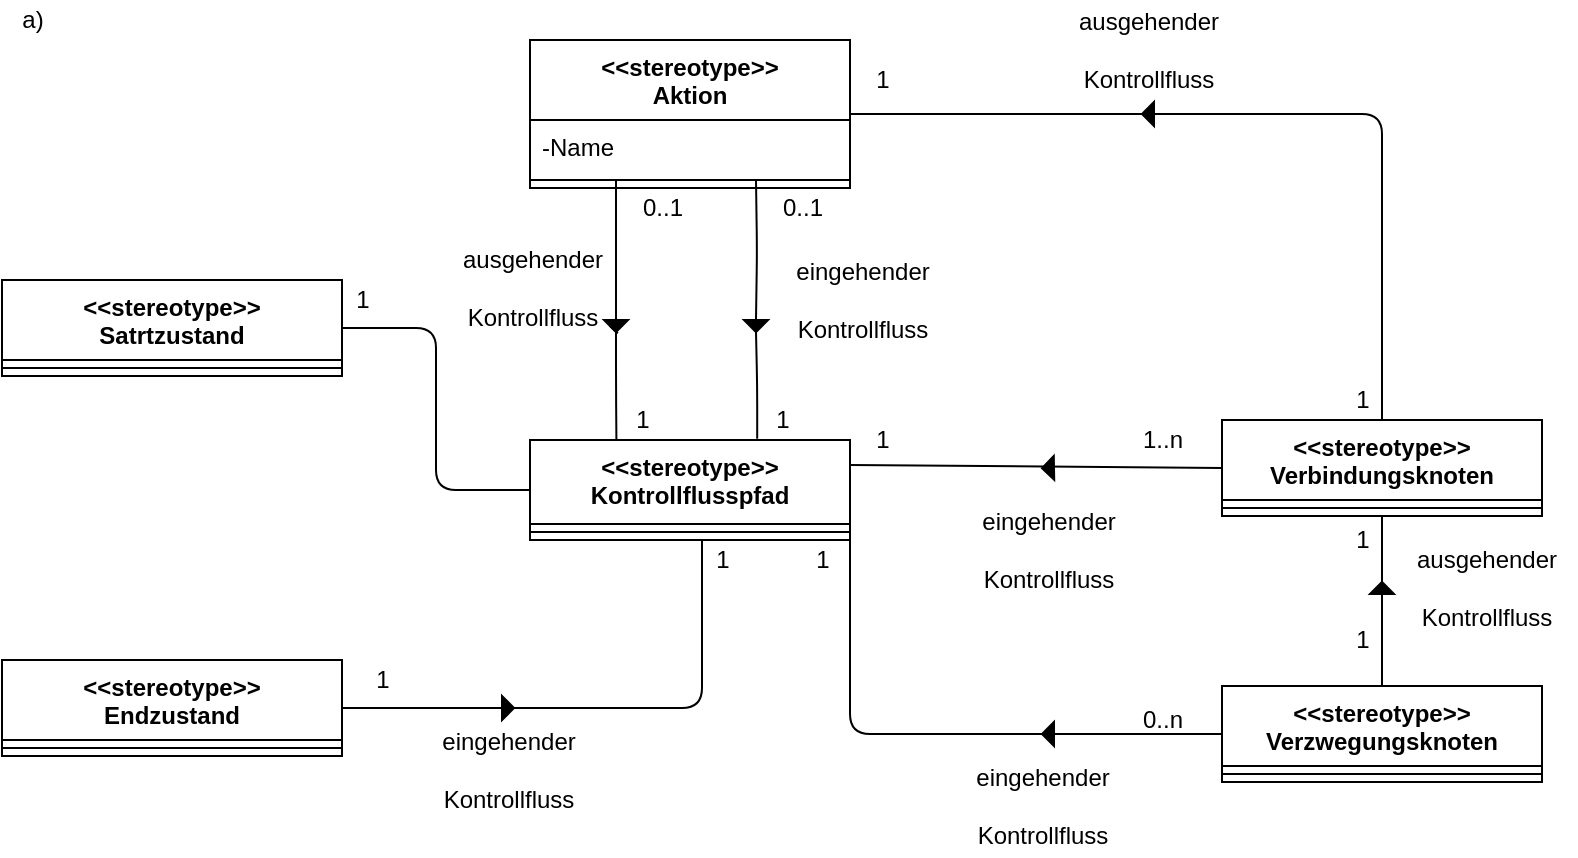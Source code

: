 <mxfile>
    <diagram id="yCre9cs7YUbaj9TeL5d_" name="Seite-1">
        <mxGraphModel dx="864" dy="545" grid="1" gridSize="10" guides="1" tooltips="1" connect="1" arrows="1" fold="1" page="1" pageScale="1" pageWidth="827" pageHeight="1169" math="0" shadow="0">
            <root>
                <mxCell id="gqH6trvdXK7VxGjcqmIb-0"/>
                <mxCell id="gqH6trvdXK7VxGjcqmIb-1" parent="gqH6trvdXK7VxGjcqmIb-0"/>
                <mxCell id="gqH6trvdXK7VxGjcqmIb-2" style="edgeStyle=orthogonalEdgeStyle;html=1;exitX=1;exitY=0.5;exitDx=0;exitDy=0;entryX=0;entryY=0.5;entryDx=0;entryDy=0;endArrow=none;endFill=0;" parent="gqH6trvdXK7VxGjcqmIb-1" source="gqH6trvdXK7VxGjcqmIb-3" target="gqH6trvdXK7VxGjcqmIb-10" edge="1">
                    <mxGeometry relative="1" as="geometry"/>
                </mxCell>
                <mxCell id="gqH6trvdXK7VxGjcqmIb-3" value="&lt;&lt;stereotype&gt;&gt;&#10;Satrtzustand" style="swimlane;fontStyle=1;align=center;verticalAlign=top;childLayout=stackLayout;horizontal=1;startSize=40;horizontalStack=0;resizeParent=1;resizeParentMax=0;resizeLast=0;collapsible=1;marginBottom=0;" parent="gqH6trvdXK7VxGjcqmIb-1" vertex="1">
                    <mxGeometry x="40" y="250" width="170" height="48" as="geometry"/>
                </mxCell>
                <mxCell id="gqH6trvdXK7VxGjcqmIb-4" value="" style="line;strokeWidth=1;fillColor=none;align=left;verticalAlign=middle;spacingTop=-1;spacingLeft=3;spacingRight=3;rotatable=0;labelPosition=right;points=[];portConstraint=eastwest;" parent="gqH6trvdXK7VxGjcqmIb-3" vertex="1">
                    <mxGeometry y="40" width="170" height="8" as="geometry"/>
                </mxCell>
                <mxCell id="gqH6trvdXK7VxGjcqmIb-5" style="edgeStyle=orthogonalEdgeStyle;html=1;exitX=1;exitY=0.5;exitDx=0;exitDy=0;entryX=0;entryY=0.5;entryDx=0;entryDy=0;endArrow=none;endFill=0;" parent="gqH6trvdXK7VxGjcqmIb-1" source="gqH6trvdXK7VxGjcqmIb-6" target="gqH6trvdXK7VxGjcqmIb-28" edge="1">
                    <mxGeometry relative="1" as="geometry"/>
                </mxCell>
                <mxCell id="gqH6trvdXK7VxGjcqmIb-6" value="&lt;&lt;stereotype&gt;&gt;&#10;Endzustand" style="swimlane;fontStyle=1;align=center;verticalAlign=top;childLayout=stackLayout;horizontal=1;startSize=40;horizontalStack=0;resizeParent=1;resizeParentMax=0;resizeLast=0;collapsible=1;marginBottom=0;" parent="gqH6trvdXK7VxGjcqmIb-1" vertex="1">
                    <mxGeometry x="40" y="440" width="170" height="48" as="geometry"/>
                </mxCell>
                <mxCell id="gqH6trvdXK7VxGjcqmIb-7" value="" style="line;strokeWidth=1;fillColor=none;align=left;verticalAlign=middle;spacingTop=-1;spacingLeft=3;spacingRight=3;rotatable=0;labelPosition=right;points=[];portConstraint=eastwest;" parent="gqH6trvdXK7VxGjcqmIb-6" vertex="1">
                    <mxGeometry y="40" width="170" height="8" as="geometry"/>
                </mxCell>
                <mxCell id="gqH6trvdXK7VxGjcqmIb-8" style="edgeStyle=orthogonalEdgeStyle;html=1;exitX=0.71;exitY=-0.012;exitDx=0;exitDy=0;entryX=1;entryY=0.5;entryDx=0;entryDy=0;endArrow=none;endFill=0;exitPerimeter=0;" parent="gqH6trvdXK7VxGjcqmIb-1" source="gqH6trvdXK7VxGjcqmIb-10" target="gqH6trvdXK7VxGjcqmIb-22" edge="1">
                    <mxGeometry relative="1" as="geometry"/>
                </mxCell>
                <mxCell id="gqH6trvdXK7VxGjcqmIb-9" style="edgeStyle=orthogonalEdgeStyle;html=1;entryX=1;entryY=0.5;entryDx=0;entryDy=0;endArrow=none;endFill=0;" parent="gqH6trvdXK7VxGjcqmIb-1" source="gqH6trvdXK7VxGjcqmIb-10" target="gqH6trvdXK7VxGjcqmIb-28" edge="1">
                    <mxGeometry relative="1" as="geometry">
                        <Array as="points">
                            <mxPoint x="390" y="464"/>
                        </Array>
                    </mxGeometry>
                </mxCell>
                <mxCell id="gqH6trvdXK7VxGjcqmIb-10" value="&lt;&lt;stereotype&gt;&gt;&#10;Kontrollflusspfad" style="swimlane;fontStyle=1;align=center;verticalAlign=top;childLayout=stackLayout;horizontal=1;startSize=42;horizontalStack=0;resizeParent=1;resizeParentMax=0;resizeLast=0;collapsible=1;marginBottom=0;" parent="gqH6trvdXK7VxGjcqmIb-1" vertex="1">
                    <mxGeometry x="304" y="330" width="160" height="50" as="geometry"/>
                </mxCell>
                <mxCell id="gqH6trvdXK7VxGjcqmIb-11" value="" style="line;strokeWidth=1;fillColor=none;align=left;verticalAlign=middle;spacingTop=-1;spacingLeft=3;spacingRight=3;rotatable=0;labelPosition=right;points=[];portConstraint=eastwest;" parent="gqH6trvdXK7VxGjcqmIb-10" vertex="1">
                    <mxGeometry y="42" width="160" height="8" as="geometry"/>
                </mxCell>
                <mxCell id="gqH6trvdXK7VxGjcqmIb-12" style="edgeStyle=orthogonalEdgeStyle;html=1;entryX=0;entryY=0.5;entryDx=0;entryDy=0;endArrow=none;endFill=0;" parent="gqH6trvdXK7VxGjcqmIb-1" target="gqH6trvdXK7VxGjcqmIb-22" edge="1">
                    <mxGeometry relative="1" as="geometry">
                        <mxPoint x="417" y="200" as="sourcePoint"/>
                    </mxGeometry>
                </mxCell>
                <mxCell id="gqH6trvdXK7VxGjcqmIb-13" value="&lt;&lt;stereotype&gt;&gt;&#10;Aktion" style="swimlane;fontStyle=1;align=center;verticalAlign=top;childLayout=stackLayout;horizontal=1;startSize=40;horizontalStack=0;resizeParent=1;resizeParentMax=0;resizeLast=0;collapsible=1;marginBottom=0;" parent="gqH6trvdXK7VxGjcqmIb-1" vertex="1">
                    <mxGeometry x="304" y="130" width="160" height="74" as="geometry"/>
                </mxCell>
                <mxCell id="gqH6trvdXK7VxGjcqmIb-14" value="-Name" style="text;strokeColor=none;fillColor=none;align=left;verticalAlign=top;spacingLeft=4;spacingRight=4;overflow=hidden;rotatable=0;points=[[0,0.5],[1,0.5]];portConstraint=eastwest;" parent="gqH6trvdXK7VxGjcqmIb-13" vertex="1">
                    <mxGeometry y="40" width="160" height="26" as="geometry"/>
                </mxCell>
                <mxCell id="gqH6trvdXK7VxGjcqmIb-15" value="" style="line;strokeWidth=1;fillColor=none;align=left;verticalAlign=middle;spacingTop=-1;spacingLeft=3;spacingRight=3;rotatable=0;labelPosition=right;points=[];portConstraint=eastwest;" parent="gqH6trvdXK7VxGjcqmIb-13" vertex="1">
                    <mxGeometry y="66" width="160" height="8" as="geometry"/>
                </mxCell>
                <mxCell id="DpY1jD6nFn3hHSnzRTHS-2" style="edgeStyle=orthogonalEdgeStyle;html=1;exitX=1;exitY=0.5;exitDx=0;exitDy=0;entryX=0.27;entryY=-0.007;entryDx=0;entryDy=0;entryPerimeter=0;endArrow=none;endFill=0;" parent="gqH6trvdXK7VxGjcqmIb-1" source="gqH6trvdXK7VxGjcqmIb-17" target="gqH6trvdXK7VxGjcqmIb-10" edge="1">
                    <mxGeometry relative="1" as="geometry"/>
                </mxCell>
                <mxCell id="DpY1jD6nFn3hHSnzRTHS-3" style="edgeStyle=orthogonalEdgeStyle;html=1;endArrow=none;endFill=0;" parent="gqH6trvdXK7VxGjcqmIb-1" source="gqH6trvdXK7VxGjcqmIb-17" edge="1">
                    <mxGeometry relative="1" as="geometry">
                        <mxPoint x="347.0" y="200" as="targetPoint"/>
                    </mxGeometry>
                </mxCell>
                <mxCell id="gqH6trvdXK7VxGjcqmIb-17" value="" style="triangle;aspect=fixed;fillColor=#000000;rotation=90;" parent="gqH6trvdXK7VxGjcqmIb-1" vertex="1">
                    <mxGeometry x="344" y="267" width="6" height="12" as="geometry"/>
                </mxCell>
                <mxCell id="gqH6trvdXK7VxGjcqmIb-19" style="edgeStyle=orthogonalEdgeStyle;html=1;exitX=0.5;exitY=1;exitDx=0;exitDy=0;entryX=1.1;entryY=0.422;entryDx=0;entryDy=0;entryPerimeter=0;endArrow=none;endFill=0;" parent="gqH6trvdXK7VxGjcqmIb-1" source="gqH6trvdXK7VxGjcqmIb-17" target="gqH6trvdXK7VxGjcqmIb-17" edge="1">
                    <mxGeometry relative="1" as="geometry"/>
                </mxCell>
                <mxCell id="gqH6trvdXK7VxGjcqmIb-20" value="ausgehender&lt;br/&gt;&lt;br&gt;Kontrollfluss" style="text;html=1;align=center;verticalAlign=middle;resizable=0;points=[];autosize=1;strokeColor=none;fillColor=none;" parent="gqH6trvdXK7VxGjcqmIb-1" vertex="1">
                    <mxGeometry x="260" y="229" width="90" height="50" as="geometry"/>
                </mxCell>
                <mxCell id="gqH6trvdXK7VxGjcqmIb-21" value="0..1" style="text;html=1;align=center;verticalAlign=middle;resizable=0;points=[];autosize=1;strokeColor=none;fillColor=none;" parent="gqH6trvdXK7VxGjcqmIb-1" vertex="1">
                    <mxGeometry x="350" y="204" width="40" height="20" as="geometry"/>
                </mxCell>
                <mxCell id="gqH6trvdXK7VxGjcqmIb-22" value="" style="triangle;aspect=fixed;fillColor=#000000;rotation=90;" parent="gqH6trvdXK7VxGjcqmIb-1" vertex="1">
                    <mxGeometry x="414" y="267" width="6" height="12" as="geometry"/>
                </mxCell>
                <mxCell id="gqH6trvdXK7VxGjcqmIb-23" value="eingehender&lt;br/&gt;&lt;br&gt;Kontrollfluss" style="text;html=1;align=center;verticalAlign=middle;resizable=0;points=[];autosize=1;strokeColor=none;fillColor=none;" parent="gqH6trvdXK7VxGjcqmIb-1" vertex="1">
                    <mxGeometry x="430" y="235" width="80" height="50" as="geometry"/>
                </mxCell>
                <mxCell id="gqH6trvdXK7VxGjcqmIb-24" value="1" style="text;html=1;align=center;verticalAlign=middle;resizable=0;points=[];autosize=1;strokeColor=none;fillColor=none;" parent="gqH6trvdXK7VxGjcqmIb-1" vertex="1">
                    <mxGeometry x="420" y="310" width="20" height="20" as="geometry"/>
                </mxCell>
                <mxCell id="gqH6trvdXK7VxGjcqmIb-25" value="1" style="text;html=1;align=center;verticalAlign=middle;resizable=0;points=[];autosize=1;strokeColor=none;fillColor=none;" parent="gqH6trvdXK7VxGjcqmIb-1" vertex="1">
                    <mxGeometry x="350" y="310" width="20" height="20" as="geometry"/>
                </mxCell>
                <mxCell id="gqH6trvdXK7VxGjcqmIb-26" value="0..1" style="text;html=1;align=center;verticalAlign=middle;resizable=0;points=[];autosize=1;strokeColor=none;fillColor=none;" parent="gqH6trvdXK7VxGjcqmIb-1" vertex="1">
                    <mxGeometry x="420" y="204" width="40" height="20" as="geometry"/>
                </mxCell>
                <mxCell id="gqH6trvdXK7VxGjcqmIb-27" value="1" style="text;html=1;align=center;verticalAlign=middle;resizable=0;points=[];autosize=1;strokeColor=none;fillColor=none;" parent="gqH6trvdXK7VxGjcqmIb-1" vertex="1">
                    <mxGeometry x="390" y="380" width="20" height="20" as="geometry"/>
                </mxCell>
                <mxCell id="gqH6trvdXK7VxGjcqmIb-28" value="" style="triangle;aspect=fixed;fillColor=#000000;" parent="gqH6trvdXK7VxGjcqmIb-1" vertex="1">
                    <mxGeometry x="290" y="458" width="6" height="12" as="geometry"/>
                </mxCell>
                <mxCell id="gqH6trvdXK7VxGjcqmIb-29" value="eingehender&lt;br/&gt;&lt;br&gt;Kontrollfluss" style="text;html=1;align=center;verticalAlign=middle;resizable=0;points=[];autosize=1;strokeColor=none;fillColor=none;" parent="gqH6trvdXK7VxGjcqmIb-1" vertex="1">
                    <mxGeometry x="253" y="470" width="80" height="50" as="geometry"/>
                </mxCell>
                <mxCell id="gqH6trvdXK7VxGjcqmIb-30" value="1" style="text;html=1;align=center;verticalAlign=middle;resizable=0;points=[];autosize=1;strokeColor=none;fillColor=none;" parent="gqH6trvdXK7VxGjcqmIb-1" vertex="1">
                    <mxGeometry x="220" y="440" width="20" height="20" as="geometry"/>
                </mxCell>
                <mxCell id="gqH6trvdXK7VxGjcqmIb-31" value="1" style="text;html=1;align=center;verticalAlign=middle;resizable=0;points=[];autosize=1;strokeColor=none;fillColor=none;" parent="gqH6trvdXK7VxGjcqmIb-1" vertex="1">
                    <mxGeometry x="210" y="250" width="20" height="20" as="geometry"/>
                </mxCell>
                <mxCell id="DpY1jD6nFn3hHSnzRTHS-0" value="a)" style="text;html=1;align=center;verticalAlign=middle;resizable=0;points=[];autosize=1;strokeColor=none;fillColor=none;" parent="gqH6trvdXK7VxGjcqmIb-1" vertex="1">
                    <mxGeometry x="40" y="110" width="30" height="20" as="geometry"/>
                </mxCell>
                <mxCell id="Y_ohE0jeKaLU0sp7-3vk-4" style="edgeStyle=none;html=1;exitX=0.5;exitY=0;exitDx=0;exitDy=0;entryX=1;entryY=0.5;entryDx=0;entryDy=0;endArrow=none;endFill=0;" parent="gqH6trvdXK7VxGjcqmIb-1" source="DpY1jD6nFn3hHSnzRTHS-4" target="gqH6trvdXK7VxGjcqmIb-13" edge="1">
                    <mxGeometry relative="1" as="geometry">
                        <Array as="points">
                            <mxPoint x="730" y="167"/>
                        </Array>
                    </mxGeometry>
                </mxCell>
                <mxCell id="Y_ohE0jeKaLU0sp7-3vk-6" style="edgeStyle=none;html=1;exitX=0;exitY=0.5;exitDx=0;exitDy=0;entryX=1;entryY=0.25;entryDx=0;entryDy=0;endArrow=none;endFill=0;" parent="gqH6trvdXK7VxGjcqmIb-1" source="DpY1jD6nFn3hHSnzRTHS-4" target="gqH6trvdXK7VxGjcqmIb-10" edge="1">
                    <mxGeometry relative="1" as="geometry"/>
                </mxCell>
                <mxCell id="DpY1jD6nFn3hHSnzRTHS-4" value="&lt;&lt;stereotype&gt;&gt;&#10;Verbindungsknoten" style="swimlane;fontStyle=1;align=center;verticalAlign=top;childLayout=stackLayout;horizontal=1;startSize=40;horizontalStack=0;resizeParent=1;resizeParentMax=0;resizeLast=0;collapsible=1;marginBottom=0;" parent="gqH6trvdXK7VxGjcqmIb-1" vertex="1">
                    <mxGeometry x="650" y="320" width="160" height="48" as="geometry"/>
                </mxCell>
                <mxCell id="DpY1jD6nFn3hHSnzRTHS-6" value="" style="line;strokeWidth=1;fillColor=none;align=left;verticalAlign=middle;spacingTop=-1;spacingLeft=3;spacingRight=3;rotatable=0;labelPosition=right;points=[];portConstraint=eastwest;" parent="DpY1jD6nFn3hHSnzRTHS-4" vertex="1">
                    <mxGeometry y="40" width="160" height="8" as="geometry"/>
                </mxCell>
                <mxCell id="Y_ohE0jeKaLU0sp7-3vk-7" style="edgeStyle=none;html=1;exitX=0.5;exitY=0;exitDx=0;exitDy=0;entryX=0.5;entryY=1;entryDx=0;entryDy=0;endArrow=none;endFill=0;" parent="gqH6trvdXK7VxGjcqmIb-1" source="DpY1jD6nFn3hHSnzRTHS-7" target="DpY1jD6nFn3hHSnzRTHS-4" edge="1">
                    <mxGeometry relative="1" as="geometry"/>
                </mxCell>
                <mxCell id="DpY1jD6nFn3hHSnzRTHS-7" value="&lt;&lt;stereotype&gt;&gt;&#10;Verzwegungsknoten" style="swimlane;fontStyle=1;align=center;verticalAlign=top;childLayout=stackLayout;horizontal=1;startSize=40;horizontalStack=0;resizeParent=1;resizeParentMax=0;resizeLast=0;collapsible=1;marginBottom=0;" parent="gqH6trvdXK7VxGjcqmIb-1" vertex="1">
                    <mxGeometry x="650" y="453" width="160" height="48" as="geometry"/>
                </mxCell>
                <mxCell id="DpY1jD6nFn3hHSnzRTHS-9" value="" style="line;strokeWidth=1;fillColor=none;align=left;verticalAlign=middle;spacingTop=-1;spacingLeft=3;spacingRight=3;rotatable=0;labelPosition=right;points=[];portConstraint=eastwest;" parent="DpY1jD6nFn3hHSnzRTHS-7" vertex="1">
                    <mxGeometry y="40" width="160" height="8" as="geometry"/>
                </mxCell>
                <mxCell id="9" style="edgeStyle=none;html=1;entryX=1;entryY=1;entryDx=0;entryDy=0;endArrow=none;endFill=0;" edge="1" parent="gqH6trvdXK7VxGjcqmIb-1" source="Y_ohE0jeKaLU0sp7-3vk-14" target="gqH6trvdXK7VxGjcqmIb-10">
                    <mxGeometry relative="1" as="geometry">
                        <Array as="points">
                            <mxPoint x="464" y="477"/>
                        </Array>
                    </mxGeometry>
                </mxCell>
                <mxCell id="10" style="edgeStyle=none;html=1;entryX=0;entryY=0.5;entryDx=0;entryDy=0;endArrow=none;endFill=0;" edge="1" parent="gqH6trvdXK7VxGjcqmIb-1" source="Y_ohE0jeKaLU0sp7-3vk-14" target="DpY1jD6nFn3hHSnzRTHS-7">
                    <mxGeometry relative="1" as="geometry"/>
                </mxCell>
                <mxCell id="Y_ohE0jeKaLU0sp7-3vk-14" value="" style="triangle;aspect=fixed;fillColor=#000000;rotation=-180;" parent="gqH6trvdXK7VxGjcqmIb-1" vertex="1">
                    <mxGeometry x="560" y="471" width="6" height="12" as="geometry"/>
                </mxCell>
                <mxCell id="Y_ohE0jeKaLU0sp7-3vk-18" value="eingehender&lt;br/&gt;&lt;br&gt;Kontrollfluss" style="text;html=1;align=center;verticalAlign=middle;resizable=0;points=[];autosize=1;strokeColor=none;fillColor=none;" parent="gqH6trvdXK7VxGjcqmIb-1" vertex="1">
                    <mxGeometry x="520" y="488" width="80" height="50" as="geometry"/>
                </mxCell>
                <mxCell id="Y_ohE0jeKaLU0sp7-3vk-19" value="" style="triangle;aspect=fixed;fillColor=#000000;rotation=-90;" parent="gqH6trvdXK7VxGjcqmIb-1" vertex="1">
                    <mxGeometry x="727" y="398" width="6" height="12" as="geometry"/>
                </mxCell>
                <mxCell id="Y_ohE0jeKaLU0sp7-3vk-22" value="ausgehender&lt;br/&gt;&lt;br&gt;Kontrollfluss" style="text;html=1;align=center;verticalAlign=middle;resizable=0;points=[];autosize=1;strokeColor=none;fillColor=none;" parent="gqH6trvdXK7VxGjcqmIb-1" vertex="1">
                    <mxGeometry x="737" y="379" width="90" height="50" as="geometry"/>
                </mxCell>
                <mxCell id="Y_ohE0jeKaLU0sp7-3vk-23" value="" style="triangle;aspect=fixed;fillColor=#000000;rotation=-180;" parent="gqH6trvdXK7VxGjcqmIb-1" vertex="1">
                    <mxGeometry x="610" y="161" width="6" height="12" as="geometry"/>
                </mxCell>
                <mxCell id="Y_ohE0jeKaLU0sp7-3vk-25" value="eingehender&lt;br/&gt;&lt;br&gt;Kontrollfluss" style="text;html=1;align=center;verticalAlign=middle;resizable=0;points=[];autosize=1;strokeColor=none;fillColor=none;" parent="gqH6trvdXK7VxGjcqmIb-1" vertex="1">
                    <mxGeometry x="523" y="360" width="80" height="50" as="geometry"/>
                </mxCell>
                <mxCell id="Y_ohE0jeKaLU0sp7-3vk-27" value="" style="triangle;aspect=fixed;fillColor=#000000;rotation=-181;" parent="gqH6trvdXK7VxGjcqmIb-1" vertex="1">
                    <mxGeometry x="560" y="338" width="6" height="12" as="geometry"/>
                </mxCell>
                <mxCell id="Y_ohE0jeKaLU0sp7-3vk-28" value="ausgehender&lt;br/&gt;&lt;br&gt;Kontrollfluss" style="text;html=1;align=center;verticalAlign=middle;resizable=0;points=[];autosize=1;strokeColor=none;fillColor=none;" parent="gqH6trvdXK7VxGjcqmIb-1" vertex="1">
                    <mxGeometry x="568" y="110" width="90" height="50" as="geometry"/>
                </mxCell>
                <mxCell id="0" value="1" style="text;html=1;align=center;verticalAlign=middle;resizable=0;points=[];autosize=1;strokeColor=none;fillColor=none;" vertex="1" parent="gqH6trvdXK7VxGjcqmIb-1">
                    <mxGeometry x="470" y="140" width="20" height="20" as="geometry"/>
                </mxCell>
                <mxCell id="1" value="1" style="text;html=1;align=center;verticalAlign=middle;resizable=0;points=[];autosize=1;strokeColor=none;fillColor=none;" vertex="1" parent="gqH6trvdXK7VxGjcqmIb-1">
                    <mxGeometry x="710" y="300" width="20" height="20" as="geometry"/>
                </mxCell>
                <mxCell id="2" value="1" style="text;html=1;align=center;verticalAlign=middle;resizable=0;points=[];autosize=1;strokeColor=none;fillColor=none;" vertex="1" parent="gqH6trvdXK7VxGjcqmIb-1">
                    <mxGeometry x="710" y="370" width="20" height="20" as="geometry"/>
                </mxCell>
                <mxCell id="3" value="1" style="text;html=1;align=center;verticalAlign=middle;resizable=0;points=[];autosize=1;strokeColor=none;fillColor=none;" vertex="1" parent="gqH6trvdXK7VxGjcqmIb-1">
                    <mxGeometry x="710" y="420" width="20" height="20" as="geometry"/>
                </mxCell>
                <mxCell id="4" value="0..n" style="text;html=1;align=center;verticalAlign=middle;resizable=0;points=[];autosize=1;strokeColor=none;fillColor=none;" vertex="1" parent="gqH6trvdXK7VxGjcqmIb-1">
                    <mxGeometry x="600" y="460" width="40" height="20" as="geometry"/>
                </mxCell>
                <mxCell id="5" value="1" style="text;html=1;align=center;verticalAlign=middle;resizable=0;points=[];autosize=1;strokeColor=none;fillColor=none;" vertex="1" parent="gqH6trvdXK7VxGjcqmIb-1">
                    <mxGeometry x="440" y="380" width="20" height="20" as="geometry"/>
                </mxCell>
                <mxCell id="6" value="1" style="text;html=1;align=center;verticalAlign=middle;resizable=0;points=[];autosize=1;strokeColor=none;fillColor=none;" vertex="1" parent="gqH6trvdXK7VxGjcqmIb-1">
                    <mxGeometry x="470" y="320" width="20" height="20" as="geometry"/>
                </mxCell>
                <mxCell id="7" value="1..n" style="text;html=1;align=center;verticalAlign=middle;resizable=0;points=[];autosize=1;strokeColor=none;fillColor=none;" vertex="1" parent="gqH6trvdXK7VxGjcqmIb-1">
                    <mxGeometry x="600" y="320" width="40" height="20" as="geometry"/>
                </mxCell>
            </root>
        </mxGraphModel>
    </diagram>
    <diagram id="KgSuFZaWL4HGiCK_zL0_" name="Seite-2">
        <mxGraphModel dx="864" dy="545" grid="1" gridSize="10" guides="1" tooltips="1" connect="1" arrows="1" fold="1" page="1" pageScale="1" pageWidth="827" pageHeight="1169" math="0" shadow="0">
            <root>
                <mxCell id="0"/>
                <mxCell id="1" parent="0"/>
                <mxCell id="uo5PhY14mAuvYLFhVyWv-59" style="edgeStyle=orthogonalEdgeStyle;html=1;exitX=1;exitY=0.5;exitDx=0;exitDy=0;entryX=0;entryY=0.5;entryDx=0;entryDy=0;endArrow=none;endFill=0;" parent="1" source="3" target="uo5PhY14mAuvYLFhVyWv-55" edge="1">
                    <mxGeometry relative="1" as="geometry"/>
                </mxCell>
                <mxCell id="3" value="&lt;&lt;stereotype&gt;&gt;&#10;Satrtzustand" style="swimlane;fontStyle=1;align=center;verticalAlign=top;childLayout=stackLayout;horizontal=1;startSize=40;horizontalStack=0;resizeParent=1;resizeParentMax=0;resizeLast=0;collapsible=1;marginBottom=0;" parent="1" vertex="1">
                    <mxGeometry x="70" y="480" width="170" height="48" as="geometry"/>
                </mxCell>
                <mxCell id="5" value="" style="line;strokeWidth=1;fillColor=none;align=left;verticalAlign=middle;spacingTop=-1;spacingLeft=3;spacingRight=3;rotatable=0;labelPosition=right;points=[];portConstraint=eastwest;" parent="3" vertex="1">
                    <mxGeometry y="40" width="170" height="8" as="geometry"/>
                </mxCell>
                <mxCell id="50" style="edgeStyle=orthogonalEdgeStyle;html=1;exitX=0;exitY=0.5;exitDx=0;exitDy=0;entryX=1;entryY=0.5;entryDx=0;entryDy=0;endArrow=classic;endFill=1;" parent="1" source="47" target="8" edge="1">
                    <mxGeometry relative="1" as="geometry"/>
                </mxCell>
                <mxCell id="8" value="&lt;&lt;stereotype&gt;&gt;&#10;Endzustand" style="swimlane;fontStyle=1;align=center;verticalAlign=top;childLayout=stackLayout;horizontal=1;startSize=40;horizontalStack=0;resizeParent=1;resizeParentMax=0;resizeLast=0;collapsible=1;marginBottom=0;" parent="1" vertex="1">
                    <mxGeometry x="70" y="670" width="170" height="48" as="geometry"/>
                </mxCell>
                <mxCell id="9" value="" style="line;strokeWidth=1;fillColor=none;align=left;verticalAlign=middle;spacingTop=-1;spacingLeft=3;spacingRight=3;rotatable=0;labelPosition=right;points=[];portConstraint=eastwest;" parent="8" vertex="1">
                    <mxGeometry y="40" width="170" height="8" as="geometry"/>
                </mxCell>
                <mxCell id="41" style="edgeStyle=orthogonalEdgeStyle;html=1;exitX=1;exitY=0.5;exitDx=0;exitDy=0;entryX=1;entryY=0.5;entryDx=0;entryDy=0;endArrow=none;endFill=0;" parent="1" source="10" target="36" edge="1">
                    <mxGeometry relative="1" as="geometry"/>
                </mxCell>
                <mxCell id="52" style="edgeStyle=orthogonalEdgeStyle;html=1;entryX=1;entryY=0.5;entryDx=0;entryDy=0;endArrow=none;endFill=0;" parent="1" source="10" target="47" edge="1">
                    <mxGeometry relative="1" as="geometry">
                        <Array as="points">
                            <mxPoint x="420" y="694"/>
                        </Array>
                    </mxGeometry>
                </mxCell>
                <mxCell id="10" value="&lt;&lt;stereotype&gt;&gt;&#10;Kontrollflusspfad" style="swimlane;fontStyle=1;align=center;verticalAlign=top;childLayout=stackLayout;horizontal=1;startSize=42;horizontalStack=0;resizeParent=1;resizeParentMax=0;resizeLast=0;collapsible=1;marginBottom=0;" parent="1" vertex="1">
                    <mxGeometry x="334" y="560" width="160" height="50" as="geometry">
                        <mxRectangle x="334" y="560" width="130" height="42" as="alternateBounds"/>
                    </mxGeometry>
                </mxCell>
                <mxCell id="12" value="" style="line;strokeWidth=1;fillColor=none;align=left;verticalAlign=middle;spacingTop=-1;spacingLeft=3;spacingRight=3;rotatable=0;labelPosition=right;points=[];portConstraint=eastwest;" parent="10" vertex="1">
                    <mxGeometry y="42" width="160" height="8" as="geometry"/>
                </mxCell>
                <mxCell id="21" value="&lt;&lt;stereotype&gt;&gt;&#10;Aktion" style="swimlane;fontStyle=1;align=center;verticalAlign=top;childLayout=stackLayout;horizontal=1;startSize=40;horizontalStack=0;resizeParent=1;resizeParentMax=0;resizeLast=0;collapsible=1;marginBottom=0;" parent="1" vertex="1">
                    <mxGeometry x="334" y="360" width="160" height="74" as="geometry"/>
                </mxCell>
                <mxCell id="22" value="Aktion 1" style="text;strokeColor=none;fillColor=none;align=left;verticalAlign=top;spacingLeft=4;spacingRight=4;overflow=hidden;rotatable=0;points=[[0,0.5],[1,0.5]];portConstraint=eastwest;" parent="21" vertex="1">
                    <mxGeometry y="40" width="160" height="26" as="geometry"/>
                </mxCell>
                <mxCell id="23" value="" style="line;strokeWidth=1;fillColor=none;align=left;verticalAlign=middle;spacingTop=-1;spacingLeft=3;spacingRight=3;rotatable=0;labelPosition=right;points=[];portConstraint=eastwest;" parent="21" vertex="1">
                    <mxGeometry y="66" width="160" height="8" as="geometry"/>
                </mxCell>
                <mxCell id="30" value="" style="endArrow=classicThin;html=1;rounded=0;align=center;verticalAlign=bottom;labelBackgroundColor=none;exitX=1;exitY=0.5;exitDx=0;exitDy=0;entryX=0.5;entryY=0;entryDx=0;entryDy=0;startArrow=none;endFill=1;" parent="1" source="29" target="10" edge="1">
                    <mxGeometry relative="1" as="geometry">
                        <mxPoint x="370" y="510" as="sourcePoint"/>
                        <mxPoint x="510" y="510" as="targetPoint"/>
                    </mxGeometry>
                </mxCell>
                <mxCell id="29" value="" style="triangle;aspect=fixed;fillColor=#000000;rotation=90;" parent="1" vertex="1">
                    <mxGeometry x="411" y="498" width="6" height="12" as="geometry"/>
                </mxCell>
                <mxCell id="32" value="" style="endArrow=none;html=1;rounded=0;align=center;verticalAlign=bottom;labelBackgroundColor=none;exitX=0.5;exitY=1;exitDx=0;exitDy=0;entryX=0;entryY=0.5;entryDx=0;entryDy=0;" parent="1" source="21" target="29" edge="1">
                    <mxGeometry relative="1" as="geometry">
                        <mxPoint x="414" y="434.0" as="sourcePoint"/>
                        <mxPoint x="414" y="560" as="targetPoint"/>
                    </mxGeometry>
                </mxCell>
                <mxCell id="33" style="edgeStyle=orthogonalEdgeStyle;html=1;exitX=0.5;exitY=1;exitDx=0;exitDy=0;entryX=1.1;entryY=0.422;entryDx=0;entryDy=0;entryPerimeter=0;endArrow=none;endFill=0;" parent="1" source="29" target="29" edge="1">
                    <mxGeometry relative="1" as="geometry"/>
                </mxCell>
                <mxCell id="34" value="ausgehender&lt;br/&gt;&lt;br&gt;Kontrollfluss" style="text;html=1;align=center;verticalAlign=middle;resizable=0;points=[];autosize=1;strokeColor=none;fillColor=none;" parent="1" vertex="1">
                    <mxGeometry x="310" y="478" width="90" height="50" as="geometry"/>
                </mxCell>
                <mxCell id="35" value="1" style="text;html=1;align=center;verticalAlign=middle;resizable=0;points=[];autosize=1;strokeColor=none;fillColor=none;" parent="1" vertex="1">
                    <mxGeometry x="421" y="434" width="20" height="20" as="geometry"/>
                </mxCell>
                <mxCell id="uo5PhY14mAuvYLFhVyWv-62" style="edgeStyle=orthogonalEdgeStyle;html=1;entryX=1;entryY=0.5;entryDx=0;entryDy=0;endArrow=classic;endFill=1;" parent="1" source="36" target="21" edge="1">
                    <mxGeometry relative="1" as="geometry">
                        <Array as="points">
                            <mxPoint x="563" y="397"/>
                        </Array>
                    </mxGeometry>
                </mxCell>
                <mxCell id="36" value="" style="triangle;aspect=fixed;fillColor=#000000;rotation=90;" parent="1" vertex="1">
                    <mxGeometry x="560" y="497" width="6" height="12" as="geometry"/>
                </mxCell>
                <mxCell id="42" value="eingehender&lt;br/&gt;&lt;br&gt;Kontrollfluss" style="text;html=1;align=center;verticalAlign=middle;resizable=0;points=[];autosize=1;strokeColor=none;fillColor=none;" parent="1" vertex="1">
                    <mxGeometry x="570" y="478" width="80" height="50" as="geometry"/>
                </mxCell>
                <mxCell id="43" value="0..1" style="text;html=1;align=center;verticalAlign=middle;resizable=0;points=[];autosize=1;strokeColor=none;fillColor=none;" parent="1" vertex="1">
                    <mxGeometry x="490" y="590" width="40" height="20" as="geometry"/>
                </mxCell>
                <mxCell id="44" value="1" style="text;html=1;align=center;verticalAlign=middle;resizable=0;points=[];autosize=1;strokeColor=none;fillColor=none;" parent="1" vertex="1">
                    <mxGeometry x="420" y="540" width="20" height="20" as="geometry"/>
                </mxCell>
                <mxCell id="45" value="0..1" style="text;html=1;align=center;verticalAlign=middle;resizable=0;points=[];autosize=1;strokeColor=none;fillColor=none;" parent="1" vertex="1">
                    <mxGeometry x="494" y="370" width="40" height="20" as="geometry"/>
                </mxCell>
                <mxCell id="46" value="1" style="text;html=1;align=center;verticalAlign=middle;resizable=0;points=[];autosize=1;strokeColor=none;fillColor=none;" parent="1" vertex="1">
                    <mxGeometry x="420" y="610" width="20" height="20" as="geometry"/>
                </mxCell>
                <mxCell id="47" value="" style="triangle;aspect=fixed;fillColor=#000000;" parent="1" vertex="1">
                    <mxGeometry x="320" y="688" width="6" height="12" as="geometry"/>
                </mxCell>
                <mxCell id="53" value="eingehender&lt;br/&gt;&lt;br&gt;Kontrollfluss" style="text;html=1;align=center;verticalAlign=middle;resizable=0;points=[];autosize=1;strokeColor=none;fillColor=none;" parent="1" vertex="1">
                    <mxGeometry x="283" y="700" width="80" height="50" as="geometry"/>
                </mxCell>
                <mxCell id="54" value="1" style="text;html=1;align=center;verticalAlign=middle;resizable=0;points=[];autosize=1;strokeColor=none;fillColor=none;" parent="1" vertex="1">
                    <mxGeometry x="250" y="670" width="20" height="20" as="geometry"/>
                </mxCell>
                <mxCell id="uo5PhY14mAuvYLFhVyWv-54" value="1" style="text;html=1;align=center;verticalAlign=middle;resizable=0;points=[];autosize=1;strokeColor=none;fillColor=none;" parent="1" vertex="1">
                    <mxGeometry x="250" y="480" width="20" height="20" as="geometry"/>
                </mxCell>
                <mxCell id="uo5PhY14mAuvYLFhVyWv-58" style="edgeStyle=orthogonalEdgeStyle;html=1;exitX=1;exitY=0.5;exitDx=0;exitDy=0;entryX=0;entryY=0.5;entryDx=0;entryDy=0;endArrow=classic;endFill=1;" parent="1" source="uo5PhY14mAuvYLFhVyWv-55" target="10" edge="1">
                    <mxGeometry relative="1" as="geometry"/>
                </mxCell>
                <mxCell id="uo5PhY14mAuvYLFhVyWv-55" value="" style="triangle;aspect=fixed;fillColor=#000000;rotation=90;" parent="1" vertex="1">
                    <mxGeometry x="283" y="548" width="6" height="12" as="geometry"/>
                </mxCell>
                <mxCell id="uo5PhY14mAuvYLFhVyWv-60" value="ausgehender&lt;br/&gt;&lt;br&gt;Kontrollfluss" style="text;html=1;align=center;verticalAlign=middle;resizable=0;points=[];autosize=1;strokeColor=none;fillColor=none;" parent="1" vertex="1">
                    <mxGeometry x="190" y="535" width="90" height="50" as="geometry"/>
                </mxCell>
                <mxCell id="uo5PhY14mAuvYLFhVyWv-69" value="1" style="text;html=1;align=center;verticalAlign=middle;resizable=0;points=[];autosize=1;strokeColor=none;fillColor=none;" parent="1" vertex="1">
                    <mxGeometry x="310" y="560" width="20" height="20" as="geometry"/>
                </mxCell>
                <mxCell id="uo5PhY14mAuvYLFhVyWv-70" value="(b)" style="text;html=1;align=center;verticalAlign=middle;resizable=0;points=[];autosize=1;strokeColor=none;fillColor=none;" parent="1" vertex="1">
                    <mxGeometry x="35" y="260" width="30" height="20" as="geometry"/>
                </mxCell>
            </root>
        </mxGraphModel>
    </diagram>
</mxfile>